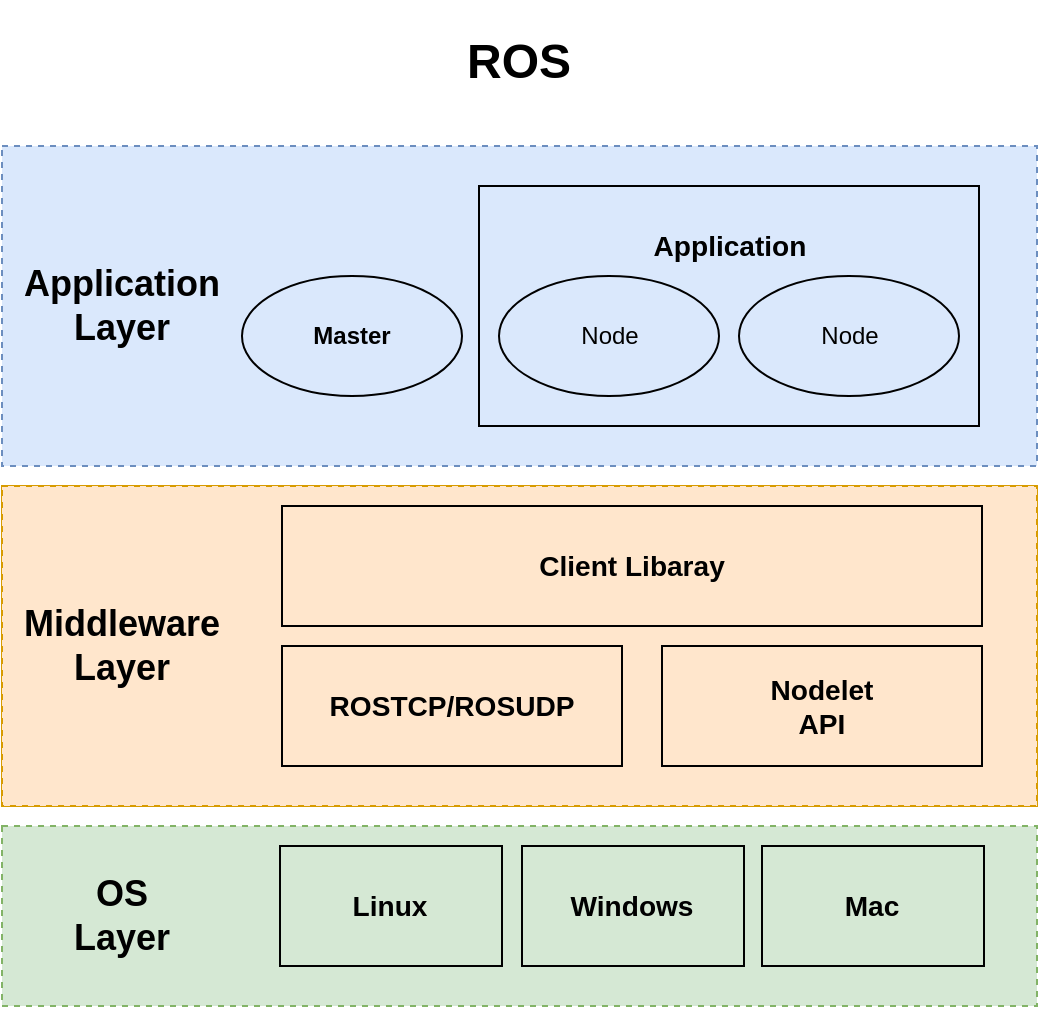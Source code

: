 <mxfile version="20.6.0" type="github">
  <diagram id="j5t1kzL8Hn1Cz-pzJEAG" name="페이지-1">
    <mxGraphModel dx="1778" dy="943" grid="1" gridSize="10" guides="1" tooltips="1" connect="1" arrows="1" fold="1" page="1" pageScale="1" pageWidth="827" pageHeight="1169" math="0" shadow="0">
      <root>
        <mxCell id="0" />
        <mxCell id="1" parent="0" />
        <mxCell id="APxSAgx1kO5o74nnmK6r-24" value="&lt;h1&gt;ROS&lt;/h1&gt;" style="text;html=1;strokeColor=none;fillColor=none;align=center;verticalAlign=middle;whiteSpace=wrap;rounded=0;dashed=1;" vertex="1" parent="1">
          <mxGeometry x="416.25" y="90" width="105" height="35.625" as="geometry" />
        </mxCell>
        <mxCell id="APxSAgx1kO5o74nnmK6r-47" value="" style="group" vertex="1" connectable="0" parent="1">
          <mxGeometry x="210" y="150" width="517.5" height="160" as="geometry" />
        </mxCell>
        <mxCell id="APxSAgx1kO5o74nnmK6r-3" value="" style="rounded=0;whiteSpace=wrap;html=1;fillColor=#dae8fc;strokeColor=#6c8ebf;dashed=1;" vertex="1" parent="APxSAgx1kO5o74nnmK6r-47">
          <mxGeometry width="517.5" height="160" as="geometry" />
        </mxCell>
        <mxCell id="APxSAgx1kO5o74nnmK6r-39" value="" style="rounded=0;whiteSpace=wrap;html=1;fillColor=none;" vertex="1" parent="APxSAgx1kO5o74nnmK6r-47">
          <mxGeometry x="238.5" y="20" width="250" height="120" as="geometry" />
        </mxCell>
        <mxCell id="APxSAgx1kO5o74nnmK6r-38" value="Node" style="ellipse;whiteSpace=wrap;html=1;fillColor=none;" vertex="1" parent="APxSAgx1kO5o74nnmK6r-47">
          <mxGeometry x="248.5" y="65" width="110" height="60" as="geometry" />
        </mxCell>
        <mxCell id="APxSAgx1kO5o74nnmK6r-40" value="&lt;h2&gt;Application Layer&lt;/h2&gt;" style="text;html=1;strokeColor=none;fillColor=none;align=center;verticalAlign=middle;whiteSpace=wrap;rounded=0;" vertex="1" parent="APxSAgx1kO5o74nnmK6r-47">
          <mxGeometry y="65" width="120" height="30" as="geometry" />
        </mxCell>
        <mxCell id="APxSAgx1kO5o74nnmK6r-43" value="&lt;h3&gt;Application&lt;/h3&gt;" style="text;html=1;strokeColor=none;fillColor=none;align=center;verticalAlign=middle;whiteSpace=wrap;rounded=0;" vertex="1" parent="APxSAgx1kO5o74nnmK6r-47">
          <mxGeometry x="313.5" y="35" width="100" height="30" as="geometry" />
        </mxCell>
        <mxCell id="APxSAgx1kO5o74nnmK6r-45" value="Node" style="ellipse;whiteSpace=wrap;html=1;fillColor=none;" vertex="1" parent="APxSAgx1kO5o74nnmK6r-47">
          <mxGeometry x="368.5" y="65" width="110" height="60" as="geometry" />
        </mxCell>
        <mxCell id="APxSAgx1kO5o74nnmK6r-46" value="&lt;b&gt;Master&lt;/b&gt;" style="ellipse;whiteSpace=wrap;html=1;fillColor=none;" vertex="1" parent="APxSAgx1kO5o74nnmK6r-47">
          <mxGeometry x="120" y="65" width="110" height="60" as="geometry" />
        </mxCell>
        <mxCell id="APxSAgx1kO5o74nnmK6r-48" value="" style="group;fillColor=#ffe6cc;strokeColor=#d79b00;container=0;" vertex="1" connectable="0" parent="1">
          <mxGeometry x="210" y="320" width="517.5" height="160" as="geometry" />
        </mxCell>
        <mxCell id="APxSAgx1kO5o74nnmK6r-57" value="" style="rounded=0;whiteSpace=wrap;html=1;fillColor=#d5e8d4;strokeColor=#82b366;dashed=1;" vertex="1" parent="1">
          <mxGeometry x="210" y="490" width="517.5" height="90" as="geometry" />
        </mxCell>
        <mxCell id="APxSAgx1kO5o74nnmK6r-60" value="&lt;h2&gt;OS Layer&lt;/h2&gt;" style="text;html=1;strokeColor=none;fillColor=none;align=center;verticalAlign=middle;whiteSpace=wrap;rounded=0;" vertex="1" parent="1">
          <mxGeometry x="240" y="520" width="60" height="30" as="geometry" />
        </mxCell>
        <mxCell id="APxSAgx1kO5o74nnmK6r-88" value="" style="group" vertex="1" connectable="0" parent="1">
          <mxGeometry x="349" y="500" width="111" height="60" as="geometry" />
        </mxCell>
        <mxCell id="APxSAgx1kO5o74nnmK6r-89" value="" style="rounded=0;whiteSpace=wrap;html=1;fillColor=none;" vertex="1" parent="APxSAgx1kO5o74nnmK6r-88">
          <mxGeometry width="111" height="60" as="geometry" />
        </mxCell>
        <mxCell id="APxSAgx1kO5o74nnmK6r-90" value="&lt;h3&gt;Linux&lt;/h3&gt;" style="text;html=1;strokeColor=none;fillColor=none;align=center;verticalAlign=middle;whiteSpace=wrap;rounded=0;" vertex="1" parent="APxSAgx1kO5o74nnmK6r-88">
          <mxGeometry x="33.3" y="15" width="44.4" height="30" as="geometry" />
        </mxCell>
        <mxCell id="APxSAgx1kO5o74nnmK6r-94" value="" style="group" vertex="1" connectable="0" parent="1">
          <mxGeometry x="470" y="500" width="111" height="60" as="geometry" />
        </mxCell>
        <mxCell id="APxSAgx1kO5o74nnmK6r-95" value="" style="rounded=0;whiteSpace=wrap;html=1;fillColor=none;" vertex="1" parent="APxSAgx1kO5o74nnmK6r-94">
          <mxGeometry width="111" height="60" as="geometry" />
        </mxCell>
        <mxCell id="APxSAgx1kO5o74nnmK6r-96" value="&lt;h3&gt;Windows&lt;/h3&gt;" style="text;html=1;strokeColor=none;fillColor=none;align=center;verticalAlign=middle;whiteSpace=wrap;rounded=0;" vertex="1" parent="APxSAgx1kO5o74nnmK6r-94">
          <mxGeometry x="33.3" y="15" width="44.4" height="30" as="geometry" />
        </mxCell>
        <mxCell id="APxSAgx1kO5o74nnmK6r-97" value="" style="group" vertex="1" connectable="0" parent="1">
          <mxGeometry x="590" y="500" width="111" height="60" as="geometry" />
        </mxCell>
        <mxCell id="APxSAgx1kO5o74nnmK6r-98" value="" style="rounded=0;whiteSpace=wrap;html=1;fillColor=none;" vertex="1" parent="APxSAgx1kO5o74nnmK6r-97">
          <mxGeometry width="111" height="60" as="geometry" />
        </mxCell>
        <mxCell id="APxSAgx1kO5o74nnmK6r-99" value="&lt;h3&gt;Mac&lt;/h3&gt;" style="text;html=1;strokeColor=none;fillColor=none;align=center;verticalAlign=middle;whiteSpace=wrap;rounded=0;" vertex="1" parent="APxSAgx1kO5o74nnmK6r-97">
          <mxGeometry x="33.3" y="15" width="44.4" height="30" as="geometry" />
        </mxCell>
        <mxCell id="APxSAgx1kO5o74nnmK6r-49" value="" style="rounded=0;whiteSpace=wrap;html=1;fillColor=#ffe6cc;strokeColor=#d79b00;dashed=1;" vertex="1" parent="1">
          <mxGeometry x="210" y="320" width="517.5" height="160" as="geometry" />
        </mxCell>
        <mxCell id="APxSAgx1kO5o74nnmK6r-52" value="&lt;h2&gt;Middleware Layer&lt;/h2&gt;" style="text;html=1;strokeColor=none;fillColor=none;align=center;verticalAlign=middle;whiteSpace=wrap;rounded=0;" vertex="1" parent="1">
          <mxGeometry x="210" y="385" width="120" height="30" as="geometry" />
        </mxCell>
        <mxCell id="APxSAgx1kO5o74nnmK6r-65" value="" style="group" vertex="1" connectable="0" parent="1">
          <mxGeometry x="350" y="330" width="350" height="60" as="geometry" />
        </mxCell>
        <mxCell id="APxSAgx1kO5o74nnmK6r-50" value="" style="rounded=0;whiteSpace=wrap;html=1;fillColor=none;" vertex="1" parent="APxSAgx1kO5o74nnmK6r-65">
          <mxGeometry width="350" height="60" as="geometry" />
        </mxCell>
        <mxCell id="APxSAgx1kO5o74nnmK6r-53" value="&lt;h3&gt;Client Libaray&lt;/h3&gt;" style="text;html=1;strokeColor=none;fillColor=none;align=center;verticalAlign=middle;whiteSpace=wrap;rounded=0;" vertex="1" parent="APxSAgx1kO5o74nnmK6r-65">
          <mxGeometry x="105" y="15" width="140.0" height="30" as="geometry" />
        </mxCell>
        <mxCell id="APxSAgx1kO5o74nnmK6r-66" value="" style="group" vertex="1" connectable="0" parent="1">
          <mxGeometry x="350" y="400" width="170" height="60" as="geometry" />
        </mxCell>
        <mxCell id="APxSAgx1kO5o74nnmK6r-67" value="" style="rounded=0;whiteSpace=wrap;html=1;fillColor=none;" vertex="1" parent="APxSAgx1kO5o74nnmK6r-66">
          <mxGeometry width="170" height="60" as="geometry" />
        </mxCell>
        <mxCell id="APxSAgx1kO5o74nnmK6r-68" value="&lt;h3&gt;ROSTCP/ROSUDP&lt;/h3&gt;" style="text;html=1;strokeColor=none;fillColor=none;align=center;verticalAlign=middle;whiteSpace=wrap;rounded=0;" vertex="1" parent="APxSAgx1kO5o74nnmK6r-66">
          <mxGeometry x="51" y="15" width="68" height="30" as="geometry" />
        </mxCell>
        <mxCell id="APxSAgx1kO5o74nnmK6r-69" value="" style="group" vertex="1" connectable="0" parent="1">
          <mxGeometry x="540" y="400" width="160" height="60" as="geometry" />
        </mxCell>
        <mxCell id="APxSAgx1kO5o74nnmK6r-70" value="" style="rounded=0;whiteSpace=wrap;html=1;fillColor=none;" vertex="1" parent="APxSAgx1kO5o74nnmK6r-69">
          <mxGeometry width="160" height="60" as="geometry" />
        </mxCell>
        <mxCell id="APxSAgx1kO5o74nnmK6r-71" value="&lt;h3&gt;Nodelet API&lt;/h3&gt;" style="text;html=1;strokeColor=none;fillColor=none;align=center;verticalAlign=middle;whiteSpace=wrap;rounded=0;" vertex="1" parent="APxSAgx1kO5o74nnmK6r-69">
          <mxGeometry x="48" y="15" width="64" height="30" as="geometry" />
        </mxCell>
      </root>
    </mxGraphModel>
  </diagram>
</mxfile>

